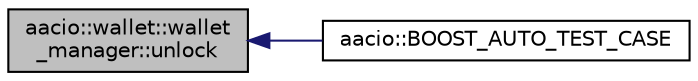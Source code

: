 digraph "aacio::wallet::wallet_manager::unlock"
{
  edge [fontname="Helvetica",fontsize="10",labelfontname="Helvetica",labelfontsize="10"];
  node [fontname="Helvetica",fontsize="10",shape=record];
  rankdir="LR";
  Node32 [label="aacio::wallet::wallet\l_manager::unlock",height=0.2,width=0.4,color="black", fillcolor="grey75", style="filled", fontcolor="black"];
  Node32 -> Node33 [dir="back",color="midnightblue",fontsize="10",style="solid"];
  Node33 [label="aacio::BOOST_AUTO_TEST_CASE",height=0.2,width=0.4,color="black", fillcolor="white", style="filled",URL="$wallet__tests_8cpp.html#a2acbcadb5f6e9adf156cff69f527ab38",tooltip="Test wallet manager. "];
}
